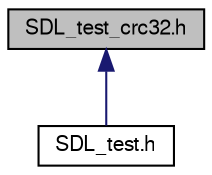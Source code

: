 digraph "SDL_test_crc32.h"
{
 // LATEX_PDF_SIZE
  edge [fontname="FreeSans",fontsize="10",labelfontname="FreeSans",labelfontsize="10"];
  node [fontname="FreeSans",fontsize="10",shape=record];
  Node1 [label="SDL_test_crc32.h",height=0.2,width=0.4,color="black", fillcolor="grey75", style="filled", fontcolor="black",tooltip=" "];
  Node1 -> Node2 [dir="back",color="midnightblue",fontsize="10",style="solid",fontname="FreeSans"];
  Node2 [label="SDL_test.h",height=0.2,width=0.4,color="black", fillcolor="white", style="filled",URL="$dd/d3b/_s_d_l__test_8h.html",tooltip=" "];
}
